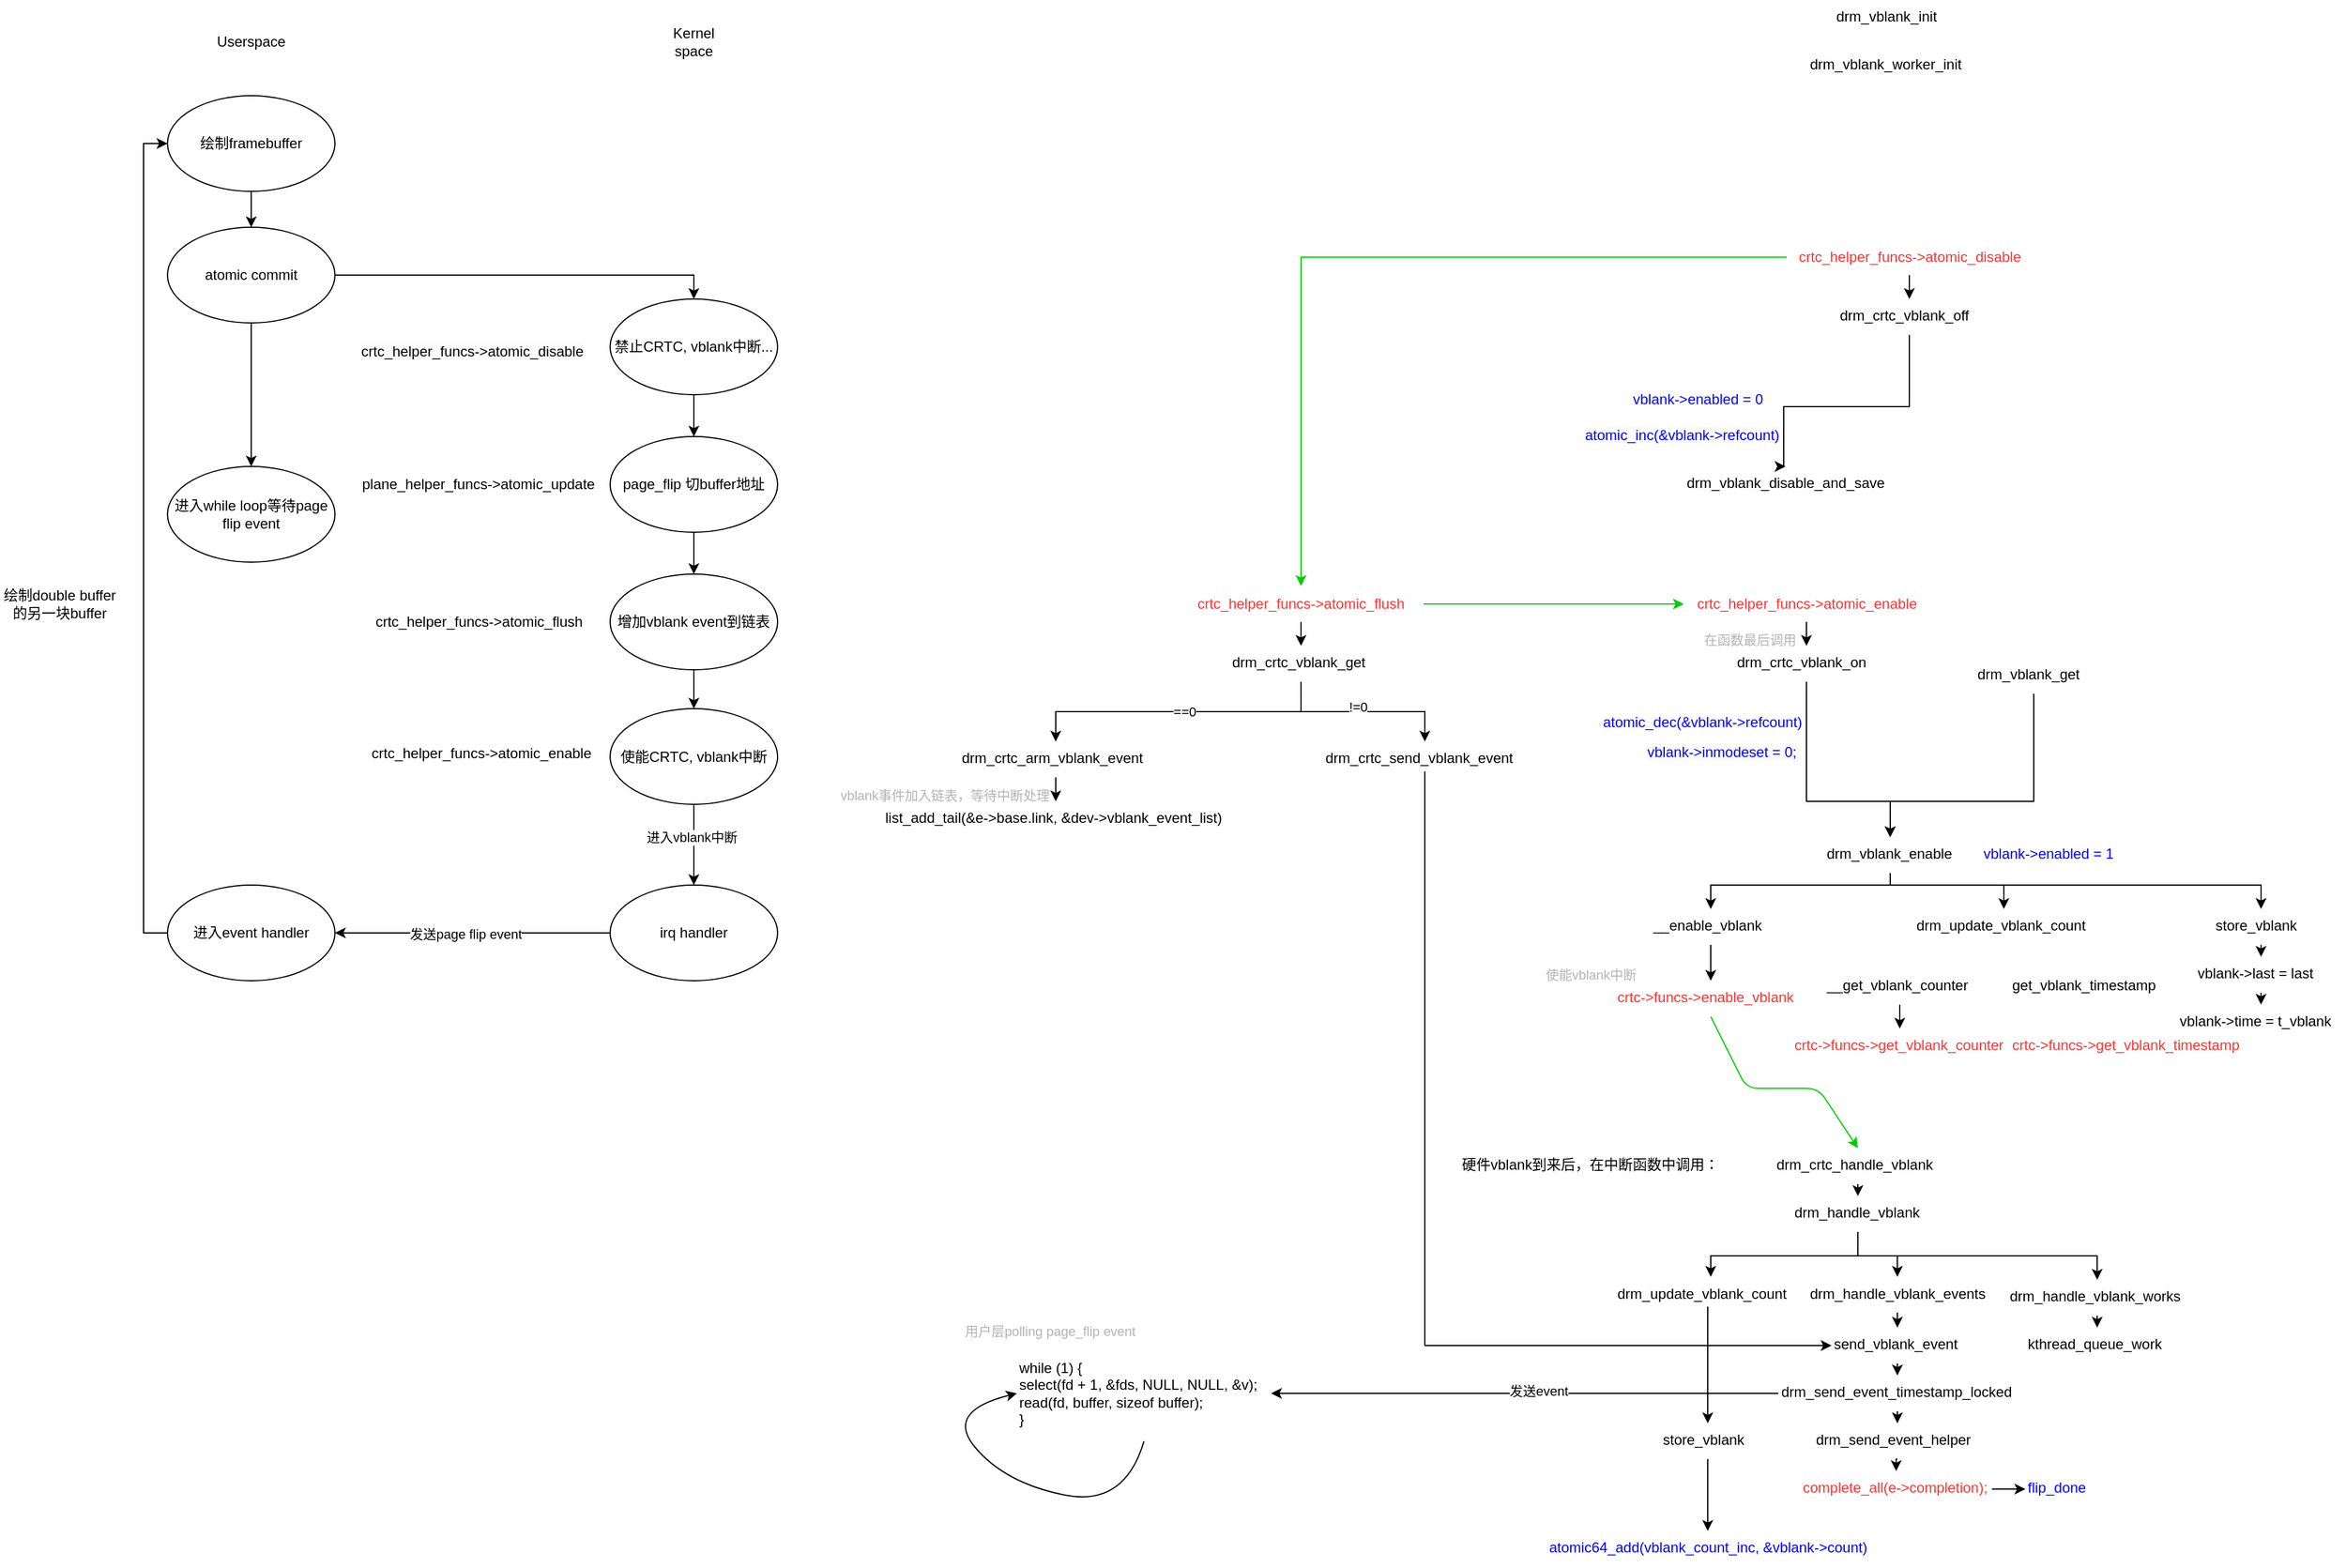 <mxfile version="24.7.16">
  <diagram name="第 1 页" id="HQs-CLED2X2MUGQiXkbR">
    <mxGraphModel dx="2906" dy="1802" grid="1" gridSize="10" guides="1" tooltips="1" connect="1" arrows="1" fold="1" page="1" pageScale="1" pageWidth="827" pageHeight="1169" math="0" shadow="0">
      <root>
        <mxCell id="0" />
        <mxCell id="1" parent="0" />
        <mxCell id="Lhvy_onTUj4dt_1nR8uf-40" style="edgeStyle=orthogonalEdgeStyle;rounded=0;orthogonalLoop=1;jettySize=auto;html=1;exitX=0.5;exitY=1;exitDx=0;exitDy=0;entryX=0.5;entryY=0;entryDx=0;entryDy=0;" parent="1" source="HEfscEinG6NMkhZ_wRlj-1" target="Lhvy_onTUj4dt_1nR8uf-39" edge="1">
          <mxGeometry relative="1" as="geometry">
            <Array as="points">
              <mxPoint x="406" y="-140" />
              <mxPoint x="301" y="-140" />
            </Array>
          </mxGeometry>
        </mxCell>
        <mxCell id="Cp54ddVQhLDNcRKYRIW8-45" style="edgeStyle=orthogonalEdgeStyle;rounded=0;orthogonalLoop=1;jettySize=auto;html=1;exitX=0;exitY=0.5;exitDx=0;exitDy=0;entryX=0.5;entryY=0;entryDx=0;entryDy=0;strokeColor=#00CC00;" parent="1" source="Cp54ddVQhLDNcRKYRIW8-46" target="Cp54ddVQhLDNcRKYRIW8-13" edge="1">
          <mxGeometry relative="1" as="geometry" />
        </mxCell>
        <mxCell id="HEfscEinG6NMkhZ_wRlj-1" value="drm_crtc_vblank_off" style="text;whiteSpace=wrap;html=1;" parent="1" vertex="1">
          <mxGeometry x="346" y="-230" width="120" height="30" as="geometry" />
        </mxCell>
        <mxCell id="HEfscEinG6NMkhZ_wRlj-2" value="drm_vblank_init" style="text;whiteSpace=wrap;html=1;" parent="1" vertex="1">
          <mxGeometry x="343" y="-480" width="100" height="30" as="geometry" />
        </mxCell>
        <mxCell id="Lhvy_onTUj4dt_1nR8uf-33" style="edgeStyle=orthogonalEdgeStyle;rounded=0;orthogonalLoop=1;jettySize=auto;html=1;exitX=0.5;exitY=1;exitDx=0;exitDy=0;entryX=0.5;entryY=0;entryDx=0;entryDy=0;" parent="1" source="HEfscEinG6NMkhZ_wRlj-4" target="Lhvy_onTUj4dt_1nR8uf-5" edge="1">
          <mxGeometry relative="1" as="geometry">
            <Array as="points">
              <mxPoint x="320" y="190" />
              <mxPoint x="390" y="190" />
            </Array>
          </mxGeometry>
        </mxCell>
        <mxCell id="HEfscEinG6NMkhZ_wRlj-4" value="drm_crtc_vblank_on" style="text;whiteSpace=wrap;html=1;" parent="1" vertex="1">
          <mxGeometry x="260" y="60" width="120" height="30" as="geometry" />
        </mxCell>
        <mxCell id="Lhvy_onTUj4dt_1nR8uf-4" style="edgeStyle=orthogonalEdgeStyle;rounded=0;orthogonalLoop=1;jettySize=auto;html=1;exitX=0.5;exitY=1;exitDx=0;exitDy=0;entryX=0.5;entryY=0;entryDx=0;entryDy=0;" parent="1" source="Lhvy_onTUj4dt_1nR8uf-1" target="Lhvy_onTUj4dt_1nR8uf-2" edge="1">
          <mxGeometry relative="1" as="geometry" />
        </mxCell>
        <mxCell id="Lhvy_onTUj4dt_1nR8uf-1" value="__enable_vblank" style="text;whiteSpace=wrap;html=1;" parent="1" vertex="1">
          <mxGeometry x="190" y="280" width="100" height="30" as="geometry" />
        </mxCell>
        <mxCell id="Lhvy_onTUj4dt_1nR8uf-2" value="&lt;font color=&quot;#ff3333&quot;&gt;crtc-&amp;gt;funcs-&amp;gt;enable_vblank&lt;/font&gt;" style="text;whiteSpace=wrap;html=1;" parent="1" vertex="1">
          <mxGeometry x="160" y="340" width="160" height="30" as="geometry" />
        </mxCell>
        <mxCell id="Lhvy_onTUj4dt_1nR8uf-6" style="edgeStyle=orthogonalEdgeStyle;rounded=0;orthogonalLoop=1;jettySize=auto;html=1;exitX=0.5;exitY=1;exitDx=0;exitDy=0;entryX=0.5;entryY=0;entryDx=0;entryDy=0;" parent="1" source="Lhvy_onTUj4dt_1nR8uf-5" target="Lhvy_onTUj4dt_1nR8uf-1" edge="1">
          <mxGeometry relative="1" as="geometry">
            <Array as="points">
              <mxPoint x="390" y="260" />
              <mxPoint x="240" y="260" />
            </Array>
          </mxGeometry>
        </mxCell>
        <mxCell id="Lhvy_onTUj4dt_1nR8uf-8" style="edgeStyle=orthogonalEdgeStyle;rounded=0;orthogonalLoop=1;jettySize=auto;html=1;exitX=0.5;exitY=1;exitDx=0;exitDy=0;entryX=0.5;entryY=0;entryDx=0;entryDy=0;" parent="1" source="Lhvy_onTUj4dt_1nR8uf-5" target="Lhvy_onTUj4dt_1nR8uf-7" edge="1">
          <mxGeometry relative="1" as="geometry">
            <Array as="points">
              <mxPoint x="390" y="260" />
              <mxPoint x="485" y="260" />
            </Array>
          </mxGeometry>
        </mxCell>
        <mxCell id="Lhvy_onTUj4dt_1nR8uf-18" style="edgeStyle=orthogonalEdgeStyle;rounded=0;orthogonalLoop=1;jettySize=auto;html=1;exitX=0.5;exitY=1;exitDx=0;exitDy=0;entryX=0.5;entryY=0;entryDx=0;entryDy=0;" parent="1" source="Lhvy_onTUj4dt_1nR8uf-5" target="Lhvy_onTUj4dt_1nR8uf-17" edge="1">
          <mxGeometry relative="1" as="geometry">
            <Array as="points">
              <mxPoint x="390" y="260" />
              <mxPoint x="700" y="260" />
            </Array>
          </mxGeometry>
        </mxCell>
        <mxCell id="Lhvy_onTUj4dt_1nR8uf-5" value="drm_vblank_enable" style="text;whiteSpace=wrap;html=1;" parent="1" vertex="1">
          <mxGeometry x="335" y="220" width="110" height="30" as="geometry" />
        </mxCell>
        <mxCell id="Lhvy_onTUj4dt_1nR8uf-7" value="drm_update_vblank_count" style="text;whiteSpace=wrap;html=1;" parent="1" vertex="1">
          <mxGeometry x="410" y="280" width="150" height="30" as="geometry" />
        </mxCell>
        <mxCell id="Lhvy_onTUj4dt_1nR8uf-12" style="edgeStyle=orthogonalEdgeStyle;rounded=0;orthogonalLoop=1;jettySize=auto;html=1;exitX=0.5;exitY=1;exitDx=0;exitDy=0;entryX=0.5;entryY=0;entryDx=0;entryDy=0;" parent="1" source="Lhvy_onTUj4dt_1nR8uf-9" target="Lhvy_onTUj4dt_1nR8uf-11" edge="1">
          <mxGeometry relative="1" as="geometry" />
        </mxCell>
        <mxCell id="Lhvy_onTUj4dt_1nR8uf-9" value="__get_vblank_counter" style="text;whiteSpace=wrap;html=1;" parent="1" vertex="1">
          <mxGeometry x="335" y="330" width="126" height="30" as="geometry" />
        </mxCell>
        <mxCell id="Lhvy_onTUj4dt_1nR8uf-11" value="&lt;font color=&quot;#ff3333&quot;&gt;crtc-&amp;gt;funcs-&amp;gt;get_vblank_counter&lt;/font&gt;" style="text;whiteSpace=wrap;html=1;" parent="1" vertex="1">
          <mxGeometry x="308" y="380" width="180" height="30" as="geometry" />
        </mxCell>
        <mxCell id="Lhvy_onTUj4dt_1nR8uf-13" value="get_vblank_timestamp" style="text;whiteSpace=wrap;html=1;" parent="1" vertex="1">
          <mxGeometry x="490" y="330" width="130" height="30" as="geometry" />
        </mxCell>
        <mxCell id="Lhvy_onTUj4dt_1nR8uf-15" value="&lt;font color=&quot;#ff3333&quot;&gt;crtc-&amp;gt;funcs-&amp;gt;get_vblank_timestamp&lt;/font&gt;" style="text;whiteSpace=wrap;html=1;" parent="1" vertex="1">
          <mxGeometry x="490" y="380" width="200" height="30" as="geometry" />
        </mxCell>
        <mxCell id="Lhvy_onTUj4dt_1nR8uf-24" style="edgeStyle=orthogonalEdgeStyle;rounded=0;orthogonalLoop=1;jettySize=auto;html=1;exitX=0.5;exitY=1;exitDx=0;exitDy=0;entryX=0.5;entryY=0;entryDx=0;entryDy=0;" parent="1" source="Lhvy_onTUj4dt_1nR8uf-17" target="Lhvy_onTUj4dt_1nR8uf-19" edge="1">
          <mxGeometry relative="1" as="geometry" />
        </mxCell>
        <mxCell id="Lhvy_onTUj4dt_1nR8uf-17" value="store_vblank" style="text;whiteSpace=wrap;html=1;" parent="1" vertex="1">
          <mxGeometry x="660" y="280" width="80" height="30" as="geometry" />
        </mxCell>
        <mxCell id="Lhvy_onTUj4dt_1nR8uf-25" style="edgeStyle=orthogonalEdgeStyle;rounded=0;orthogonalLoop=1;jettySize=auto;html=1;exitX=0.5;exitY=1;exitDx=0;exitDy=0;entryX=0.5;entryY=0;entryDx=0;entryDy=0;" parent="1" source="Lhvy_onTUj4dt_1nR8uf-19" target="Lhvy_onTUj4dt_1nR8uf-20" edge="1">
          <mxGeometry relative="1" as="geometry" />
        </mxCell>
        <mxCell id="Lhvy_onTUj4dt_1nR8uf-19" value="vblank-&gt;last = last" style="text;whiteSpace=wrap;html=1;" parent="1" vertex="1">
          <mxGeometry x="645" y="320" width="110" height="30" as="geometry" />
        </mxCell>
        <mxCell id="Lhvy_onTUj4dt_1nR8uf-20" value="vblank-&amp;gt;time = t_vblank" style="text;whiteSpace=wrap;html=1;" parent="1" vertex="1">
          <mxGeometry x="630" y="360" width="140" height="30" as="geometry" />
        </mxCell>
        <mxCell id="Lhvy_onTUj4dt_1nR8uf-36" style="edgeStyle=orthogonalEdgeStyle;rounded=0;orthogonalLoop=1;jettySize=auto;html=1;entryX=0.5;entryY=0;entryDx=0;entryDy=0;" parent="1" source="Lhvy_onTUj4dt_1nR8uf-22" target="Lhvy_onTUj4dt_1nR8uf-5" edge="1">
          <mxGeometry relative="1" as="geometry">
            <Array as="points">
              <mxPoint x="510" y="190" />
              <mxPoint x="390" y="190" />
            </Array>
          </mxGeometry>
        </mxCell>
        <mxCell id="Lhvy_onTUj4dt_1nR8uf-22" value="drm_vblank_get" style="text;whiteSpace=wrap;html=1;" parent="1" vertex="1">
          <mxGeometry x="461" y="70" width="100" height="30" as="geometry" />
        </mxCell>
        <mxCell id="Lhvy_onTUj4dt_1nR8uf-39" value="drm_vblank_disable_and_save" style="text;whiteSpace=wrap;html=1;" parent="1" vertex="1">
          <mxGeometry x="217.5" y="-90" width="170" height="30" as="geometry" />
        </mxCell>
        <mxCell id="Lhvy_onTUj4dt_1nR8uf-44" value="&lt;span style=&quot;color: rgb(0, 0, 255); font-family: Helvetica; font-size: 12px; font-style: normal; font-variant-ligatures: normal; font-variant-caps: normal; font-weight: 400; letter-spacing: normal; orphans: 2; text-align: center; text-indent: 0px; text-transform: none; widows: 2; word-spacing: 0px; -webkit-text-stroke-width: 0px; white-space: normal; background-color: rgb(251, 251, 251); text-decoration-thickness: initial; text-decoration-style: initial; text-decoration-color: initial; display: inline !important; float: none;&quot;&gt;vblank-&amp;gt;inmodeset = 0;&lt;/span&gt;" style="text;whiteSpace=wrap;html=1;" parent="1" vertex="1">
          <mxGeometry x="185" y="135" width="130" height="30" as="geometry" />
        </mxCell>
        <mxCell id="Lhvy_onTUj4dt_1nR8uf-60" style="edgeStyle=orthogonalEdgeStyle;rounded=0;orthogonalLoop=1;jettySize=auto;html=1;exitX=0.5;exitY=1;exitDx=0;exitDy=0;" parent="1" source="Lhvy_onTUj4dt_1nR8uf-46" target="Lhvy_onTUj4dt_1nR8uf-51" edge="1">
          <mxGeometry relative="1" as="geometry">
            <Array as="points">
              <mxPoint x="363" y="570" />
              <mxPoint x="240" y="570" />
            </Array>
          </mxGeometry>
        </mxCell>
        <mxCell id="Lhvy_onTUj4dt_1nR8uf-61" style="edgeStyle=orthogonalEdgeStyle;rounded=0;orthogonalLoop=1;jettySize=auto;html=1;exitX=0.5;exitY=1;exitDx=0;exitDy=0;entryX=0.5;entryY=0;entryDx=0;entryDy=0;" parent="1" source="Lhvy_onTUj4dt_1nR8uf-46" target="Lhvy_onTUj4dt_1nR8uf-52" edge="1">
          <mxGeometry relative="1" as="geometry" />
        </mxCell>
        <mxCell id="Lhvy_onTUj4dt_1nR8uf-62" style="edgeStyle=orthogonalEdgeStyle;rounded=0;orthogonalLoop=1;jettySize=auto;html=1;exitX=0.5;exitY=1;exitDx=0;exitDy=0;entryX=0.5;entryY=0;entryDx=0;entryDy=0;" parent="1" source="Lhvy_onTUj4dt_1nR8uf-46" target="Lhvy_onTUj4dt_1nR8uf-53" edge="1">
          <mxGeometry relative="1" as="geometry" />
        </mxCell>
        <mxCell id="Lhvy_onTUj4dt_1nR8uf-46" value="drm_handle_vblank" style="text;whiteSpace=wrap;html=1;" parent="1" vertex="1">
          <mxGeometry x="308" y="520" width="110" height="30" as="geometry" />
        </mxCell>
        <mxCell id="Lhvy_onTUj4dt_1nR8uf-59" style="edgeStyle=orthogonalEdgeStyle;rounded=0;orthogonalLoop=1;jettySize=auto;html=1;exitX=0.5;exitY=1;exitDx=0;exitDy=0;entryX=0.5;entryY=0;entryDx=0;entryDy=0;" parent="1" source="Lhvy_onTUj4dt_1nR8uf-47" target="Lhvy_onTUj4dt_1nR8uf-46" edge="1">
          <mxGeometry relative="1" as="geometry" />
        </mxCell>
        <mxCell id="Lhvy_onTUj4dt_1nR8uf-47" value="drm_crtc_handle_vblank" style="text;whiteSpace=wrap;html=1;" parent="1" vertex="1">
          <mxGeometry x="293" y="480" width="140" height="30" as="geometry" />
        </mxCell>
        <mxCell id="Lhvy_onTUj4dt_1nR8uf-48" value="硬件vblank到来后，在中断函数中调用：" style="text;whiteSpace=wrap;html=1;" parent="1" vertex="1">
          <mxGeometry x="30" y="480" width="220" height="30" as="geometry" />
        </mxCell>
        <mxCell id="Lhvy_onTUj4dt_1nR8uf-49" value="vblank-&amp;gt;enabled = 0" style="text;whiteSpace=wrap;html=1;fontColor=#0000FF;" parent="1" vertex="1">
          <mxGeometry x="173" y="-160" width="120" height="30" as="geometry" />
        </mxCell>
        <mxCell id="a2wnVY5ExP5OAnXWWHzz-3" style="edgeStyle=orthogonalEdgeStyle;rounded=0;orthogonalLoop=1;jettySize=auto;html=1;exitX=0.5;exitY=1;exitDx=0;exitDy=0;entryX=0.5;entryY=0;entryDx=0;entryDy=0;" edge="1" parent="1" source="Lhvy_onTUj4dt_1nR8uf-51" target="a2wnVY5ExP5OAnXWWHzz-1">
          <mxGeometry relative="1" as="geometry" />
        </mxCell>
        <mxCell id="Lhvy_onTUj4dt_1nR8uf-51" value="drm_update_vblank_count" style="text;whiteSpace=wrap;html=1;" parent="1" vertex="1">
          <mxGeometry x="160" y="587.5" width="155" height="25" as="geometry" />
        </mxCell>
        <mxCell id="Cp54ddVQhLDNcRKYRIW8-3" style="edgeStyle=orthogonalEdgeStyle;rounded=0;orthogonalLoop=1;jettySize=auto;html=1;exitX=0.5;exitY=1;exitDx=0;exitDy=0;entryX=0.5;entryY=0;entryDx=0;entryDy=0;" parent="1" source="Lhvy_onTUj4dt_1nR8uf-52" target="Lhvy_onTUj4dt_1nR8uf-54" edge="1">
          <mxGeometry relative="1" as="geometry" />
        </mxCell>
        <mxCell id="Lhvy_onTUj4dt_1nR8uf-52" value="drm_handle_vblank_events" style="text;whiteSpace=wrap;html=1;" parent="1" vertex="1">
          <mxGeometry x="321" y="587.5" width="150" height="30" as="geometry" />
        </mxCell>
        <mxCell id="Lhvy_onTUj4dt_1nR8uf-64" style="edgeStyle=orthogonalEdgeStyle;rounded=0;orthogonalLoop=1;jettySize=auto;html=1;exitX=0.5;exitY=1;exitDx=0;exitDy=0;entryX=0.5;entryY=0;entryDx=0;entryDy=0;" parent="1" source="Lhvy_onTUj4dt_1nR8uf-53" target="Lhvy_onTUj4dt_1nR8uf-55" edge="1">
          <mxGeometry relative="1" as="geometry" />
        </mxCell>
        <mxCell id="Lhvy_onTUj4dt_1nR8uf-53" value="drm_handle_vblank_works" style="text;whiteSpace=wrap;html=1;" parent="1" vertex="1">
          <mxGeometry x="488" y="590" width="150" height="30" as="geometry" />
        </mxCell>
        <mxCell id="Cp54ddVQhLDNcRKYRIW8-5" style="edgeStyle=orthogonalEdgeStyle;rounded=0;orthogonalLoop=1;jettySize=auto;html=1;exitX=0.5;exitY=1;exitDx=0;exitDy=0;entryX=0.5;entryY=0;entryDx=0;entryDy=0;" parent="1" source="Lhvy_onTUj4dt_1nR8uf-54" target="Cp54ddVQhLDNcRKYRIW8-4" edge="1">
          <mxGeometry relative="1" as="geometry" />
        </mxCell>
        <mxCell id="Lhvy_onTUj4dt_1nR8uf-54" value="send_vblank_event" style="text;whiteSpace=wrap;html=1;" parent="1" vertex="1">
          <mxGeometry x="341" y="630" width="110" height="30" as="geometry" />
        </mxCell>
        <mxCell id="Lhvy_onTUj4dt_1nR8uf-55" value="kthread_queue_work" style="text;whiteSpace=wrap;html=1;" parent="1" vertex="1">
          <mxGeometry x="503" y="630" width="120" height="30" as="geometry" />
        </mxCell>
        <mxCell id="Lhvy_onTUj4dt_1nR8uf-58" value="drm_vblank_worker_init" style="text;whiteSpace=wrap;html=1;" parent="1" vertex="1">
          <mxGeometry x="321" y="-440" width="140" height="30" as="geometry" />
        </mxCell>
        <mxCell id="Cp54ddVQhLDNcRKYRIW8-7" style="edgeStyle=orthogonalEdgeStyle;rounded=0;orthogonalLoop=1;jettySize=auto;html=1;exitX=0.5;exitY=1;exitDx=0;exitDy=0;entryX=0.5;entryY=0;entryDx=0;entryDy=0;" parent="1" source="Cp54ddVQhLDNcRKYRIW8-4" target="Cp54ddVQhLDNcRKYRIW8-6" edge="1">
          <mxGeometry relative="1" as="geometry" />
        </mxCell>
        <mxCell id="Cp54ddVQhLDNcRKYRIW8-49" style="edgeStyle=orthogonalEdgeStyle;rounded=0;orthogonalLoop=1;jettySize=auto;html=1;exitX=0;exitY=0.5;exitDx=0;exitDy=0;entryX=1;entryY=0.5;entryDx=0;entryDy=0;" parent="1" source="Cp54ddVQhLDNcRKYRIW8-4" target="Cp54ddVQhLDNcRKYRIW8-48" edge="1">
          <mxGeometry relative="1" as="geometry" />
        </mxCell>
        <mxCell id="Cp54ddVQhLDNcRKYRIW8-52" value="发送event" style="edgeLabel;html=1;align=center;verticalAlign=middle;resizable=0;points=[];" parent="Cp54ddVQhLDNcRKYRIW8-49" vertex="1" connectable="0">
          <mxGeometry x="-0.051" y="-2" relative="1" as="geometry">
            <mxPoint as="offset" />
          </mxGeometry>
        </mxCell>
        <mxCell id="Cp54ddVQhLDNcRKYRIW8-4" value="drm_send_event_timestamp_locked" style="text;whiteSpace=wrap;html=1;" parent="1" vertex="1">
          <mxGeometry x="296.5" y="670" width="199" height="30" as="geometry" />
        </mxCell>
        <mxCell id="Cp54ddVQhLDNcRKYRIW8-9" style="edgeStyle=orthogonalEdgeStyle;rounded=0;orthogonalLoop=1;jettySize=auto;html=1;exitX=0.5;exitY=1;exitDx=0;exitDy=0;entryX=0.5;entryY=0;entryDx=0;entryDy=0;" parent="1" source="Cp54ddVQhLDNcRKYRIW8-6" target="Cp54ddVQhLDNcRKYRIW8-8" edge="1">
          <mxGeometry relative="1" as="geometry" />
        </mxCell>
        <mxCell id="Cp54ddVQhLDNcRKYRIW8-6" value="drm_send_event_helper" style="text;whiteSpace=wrap;html=1;" parent="1" vertex="1">
          <mxGeometry x="326" y="710" width="140" height="30" as="geometry" />
        </mxCell>
        <mxCell id="Cp54ddVQhLDNcRKYRIW8-54" style="edgeStyle=orthogonalEdgeStyle;rounded=0;orthogonalLoop=1;jettySize=auto;html=1;exitX=1;exitY=0.5;exitDx=0;exitDy=0;entryX=0;entryY=0.5;entryDx=0;entryDy=0;" parent="1" source="Cp54ddVQhLDNcRKYRIW8-8" target="Cp54ddVQhLDNcRKYRIW8-53" edge="1">
          <mxGeometry relative="1" as="geometry" />
        </mxCell>
        <mxCell id="Cp54ddVQhLDNcRKYRIW8-8" value="&lt;font color=&quot;#ff3333&quot;&gt;complete_all(e-&amp;gt;completion);&lt;/font&gt;" style="text;whiteSpace=wrap;html=1;" parent="1" vertex="1">
          <mxGeometry x="315" y="750" width="160" height="30" as="geometry" />
        </mxCell>
        <mxCell id="Cp54ddVQhLDNcRKYRIW8-12" style="edgeStyle=orthogonalEdgeStyle;rounded=0;orthogonalLoop=1;jettySize=auto;html=1;exitX=0.5;exitY=1;exitDx=0;exitDy=0;entryX=0.5;entryY=0;entryDx=0;entryDy=0;" parent="1" source="Cp54ddVQhLDNcRKYRIW8-10" target="HEfscEinG6NMkhZ_wRlj-4" edge="1">
          <mxGeometry relative="1" as="geometry" />
        </mxCell>
        <mxCell id="Cp54ddVQhLDNcRKYRIW8-10" value="&lt;font color=&quot;#ff3333&quot;&gt;crtc_helper_funcs-&amp;gt;atomic_enable&lt;/font&gt;" style="text;html=1;align=center;verticalAlign=middle;whiteSpace=wrap;rounded=0;" parent="1" vertex="1">
          <mxGeometry x="217.5" y="10" width="205" height="30" as="geometry" />
        </mxCell>
        <mxCell id="Cp54ddVQhLDNcRKYRIW8-11" value="&lt;font color=&quot;#b3b3b3&quot; style=&quot;font-size: 11px;&quot;&gt;使能vblank中断&lt;/font&gt;" style="text;html=1;align=center;verticalAlign=middle;whiteSpace=wrap;rounded=0;" parent="1" vertex="1">
          <mxGeometry x="95" y="320" width="90" height="30" as="geometry" />
        </mxCell>
        <mxCell id="Cp54ddVQhLDNcRKYRIW8-18" style="edgeStyle=orthogonalEdgeStyle;rounded=0;orthogonalLoop=1;jettySize=auto;html=1;exitX=1;exitY=0.5;exitDx=0;exitDy=0;entryX=0;entryY=0.5;entryDx=0;entryDy=0;strokeColor=#00CC00;" parent="1" source="Cp54ddVQhLDNcRKYRIW8-13" target="Cp54ddVQhLDNcRKYRIW8-10" edge="1">
          <mxGeometry relative="1" as="geometry" />
        </mxCell>
        <mxCell id="Cp54ddVQhLDNcRKYRIW8-33" style="edgeStyle=orthogonalEdgeStyle;rounded=0;orthogonalLoop=1;jettySize=auto;html=1;exitX=0.5;exitY=1;exitDx=0;exitDy=0;entryX=0.5;entryY=0;entryDx=0;entryDy=0;" parent="1" source="Cp54ddVQhLDNcRKYRIW8-13" target="Cp54ddVQhLDNcRKYRIW8-32" edge="1">
          <mxGeometry relative="1" as="geometry" />
        </mxCell>
        <mxCell id="Cp54ddVQhLDNcRKYRIW8-13" value="&lt;font color=&quot;#ff3333&quot;&gt;crtc_helper_funcs-&amp;gt;atomic_flush&lt;/font&gt;" style="text;html=1;align=center;verticalAlign=middle;whiteSpace=wrap;rounded=0;" parent="1" vertex="1">
          <mxGeometry x="-205" y="10" width="205" height="30" as="geometry" />
        </mxCell>
        <mxCell id="Cp54ddVQhLDNcRKYRIW8-27" style="edgeStyle=orthogonalEdgeStyle;rounded=0;orthogonalLoop=1;jettySize=auto;html=1;exitX=0.5;exitY=1;exitDx=0;exitDy=0;entryX=0.5;entryY=0;entryDx=0;entryDy=0;" parent="1" source="Cp54ddVQhLDNcRKYRIW8-14" target="Cp54ddVQhLDNcRKYRIW8-26" edge="1">
          <mxGeometry relative="1" as="geometry" />
        </mxCell>
        <mxCell id="Cp54ddVQhLDNcRKYRIW8-14" value="drm_crtc_arm_vblank_event" style="text;whiteSpace=wrap;html=1;" parent="1" vertex="1">
          <mxGeometry x="-388.12" y="140" width="161.25" height="30" as="geometry" />
        </mxCell>
        <mxCell id="Cp54ddVQhLDNcRKYRIW8-15" value="&lt;font style=&quot;font-size: 11px;&quot; color=&quot;#b3b3b3&quot;&gt;在函数最后调用&lt;/font&gt;" style="text;html=1;align=center;verticalAlign=middle;whiteSpace=wrap;rounded=0;" parent="1" vertex="1">
          <mxGeometry x="217.5" y="40" width="110" height="30" as="geometry" />
        </mxCell>
        <mxCell id="Cp54ddVQhLDNcRKYRIW8-24" value="" style="curved=0;endArrow=classic;html=1;rounded=1;exitX=0.5;exitY=1;exitDx=0;exitDy=0;entryX=0.5;entryY=0;entryDx=0;entryDy=0;fontColor=#FF0000;labelBackgroundColor=#FFFFFF;labelBorderColor=none;textShadow=0;strokeColor=#00CC00;" parent="1" source="Lhvy_onTUj4dt_1nR8uf-2" target="Lhvy_onTUj4dt_1nR8uf-47" edge="1">
          <mxGeometry width="50" height="50" relative="1" as="geometry">
            <mxPoint x="350" y="330" as="sourcePoint" />
            <mxPoint x="400" y="280" as="targetPoint" />
            <Array as="points">
              <mxPoint x="270" y="430" />
              <mxPoint x="290" y="430" />
              <mxPoint x="330" y="430" />
            </Array>
          </mxGeometry>
        </mxCell>
        <mxCell id="Cp54ddVQhLDNcRKYRIW8-26" value="list_add_tail(&amp;e-&gt;base.link, &amp;dev-&gt;vblank_event_list)" style="text;whiteSpace=wrap;html=1;" parent="1" vertex="1">
          <mxGeometry x="-452.49" y="190" width="290" height="30" as="geometry" />
        </mxCell>
        <mxCell id="Cp54ddVQhLDNcRKYRIW8-28" value="&lt;font color=&quot;#b3b3b3&quot; style=&quot;font-size: 11px;&quot;&gt;vblank事件加入链表，等待中断处理&lt;/font&gt;" style="text;html=1;align=center;verticalAlign=middle;whiteSpace=wrap;rounded=0;" parent="1" vertex="1">
          <mxGeometry x="-510" y="170" width="220" height="30" as="geometry" />
        </mxCell>
        <mxCell id="Cp54ddVQhLDNcRKYRIW8-31" style="edgeStyle=orthogonalEdgeStyle;rounded=0;orthogonalLoop=1;jettySize=auto;html=1;exitX=0.5;exitY=1;exitDx=0;exitDy=0;entryX=0;entryY=0.5;entryDx=0;entryDy=0;" parent="1" source="Cp54ddVQhLDNcRKYRIW8-29" target="Lhvy_onTUj4dt_1nR8uf-54" edge="1">
          <mxGeometry relative="1" as="geometry" />
        </mxCell>
        <mxCell id="Cp54ddVQhLDNcRKYRIW8-29" value="drm_crtc_send_vblank_event" style="text;whiteSpace=wrap;html=1;" parent="1" vertex="1">
          <mxGeometry x="-84" y="140" width="170" height="25" as="geometry" />
        </mxCell>
        <mxCell id="Cp54ddVQhLDNcRKYRIW8-34" style="edgeStyle=orthogonalEdgeStyle;rounded=0;orthogonalLoop=1;jettySize=auto;html=1;exitX=0.5;exitY=1;exitDx=0;exitDy=0;entryX=0.5;entryY=0;entryDx=0;entryDy=0;" parent="1" source="Cp54ddVQhLDNcRKYRIW8-32" target="Cp54ddVQhLDNcRKYRIW8-14" edge="1">
          <mxGeometry relative="1" as="geometry" />
        </mxCell>
        <mxCell id="Cp54ddVQhLDNcRKYRIW8-37" value="==0" style="edgeLabel;html=1;align=center;verticalAlign=middle;resizable=0;points=[];" parent="Cp54ddVQhLDNcRKYRIW8-34" vertex="1" connectable="0">
          <mxGeometry x="-0.04" relative="1" as="geometry">
            <mxPoint as="offset" />
          </mxGeometry>
        </mxCell>
        <mxCell id="Cp54ddVQhLDNcRKYRIW8-40" style="edgeStyle=orthogonalEdgeStyle;rounded=0;orthogonalLoop=1;jettySize=auto;html=1;exitX=0.5;exitY=1;exitDx=0;exitDy=0;entryX=0.5;entryY=0;entryDx=0;entryDy=0;" parent="1" source="Cp54ddVQhLDNcRKYRIW8-32" target="Cp54ddVQhLDNcRKYRIW8-29" edge="1">
          <mxGeometry relative="1" as="geometry" />
        </mxCell>
        <mxCell id="Cp54ddVQhLDNcRKYRIW8-41" value="!=0" style="edgeLabel;html=1;align=center;verticalAlign=middle;resizable=0;points=[];" parent="Cp54ddVQhLDNcRKYRIW8-40" vertex="1" connectable="0">
          <mxGeometry x="-0.056" y="4" relative="1" as="geometry">
            <mxPoint as="offset" />
          </mxGeometry>
        </mxCell>
        <mxCell id="Cp54ddVQhLDNcRKYRIW8-32" value="drm_crtc_vblank_get" style="text;whiteSpace=wrap;html=1;" parent="1" vertex="1">
          <mxGeometry x="-162.49" y="60" width="120" height="30" as="geometry" />
        </mxCell>
        <mxCell id="Cp54ddVQhLDNcRKYRIW8-42" value="vblank-&amp;gt;enabled = 1" style="text;whiteSpace=wrap;html=1;fontColor=#0000FF;" parent="1" vertex="1">
          <mxGeometry x="466" y="220" width="120" height="30" as="geometry" />
        </mxCell>
        <mxCell id="Cp54ddVQhLDNcRKYRIW8-43" value="&lt;font color=&quot;#0000ff&quot;&gt;atomic_dec(&amp;amp;vblank-&amp;gt;refcount)&lt;/font&gt;" style="text;whiteSpace=wrap;html=1;" parent="1" vertex="1">
          <mxGeometry x="147.5" y="110" width="180" height="30" as="geometry" />
        </mxCell>
        <mxCell id="Cp54ddVQhLDNcRKYRIW8-44" value="&lt;span style=&quot;color: rgb(0, 0, 255); font-family: Helvetica; font-size: 12px; font-style: normal; font-variant-ligatures: normal; font-variant-caps: normal; font-weight: 400; letter-spacing: normal; orphans: 2; text-align: left; text-indent: 0px; text-transform: none; widows: 2; word-spacing: 0px; -webkit-text-stroke-width: 0px; white-space: normal; background-color: rgb(251, 251, 251); text-decoration-thickness: initial; text-decoration-style: initial; text-decoration-color: initial; display: inline !important; float: none;&quot;&gt;atomic_inc(&amp;amp;vblank-&amp;gt;refcount)&lt;/span&gt;" style="text;whiteSpace=wrap;html=1;" parent="1" vertex="1">
          <mxGeometry x="133" y="-130" width="167" height="30" as="geometry" />
        </mxCell>
        <mxCell id="Cp54ddVQhLDNcRKYRIW8-47" style="edgeStyle=orthogonalEdgeStyle;rounded=0;orthogonalLoop=1;jettySize=auto;html=1;exitX=0.5;exitY=1;exitDx=0;exitDy=0;entryX=0.5;entryY=0;entryDx=0;entryDy=0;" parent="1" source="Cp54ddVQhLDNcRKYRIW8-46" target="HEfscEinG6NMkhZ_wRlj-1" edge="1">
          <mxGeometry relative="1" as="geometry" />
        </mxCell>
        <mxCell id="Cp54ddVQhLDNcRKYRIW8-46" value="&lt;font color=&quot;#ff3333&quot;&gt;crtc_helper_funcs-&amp;gt;atomic_disable&lt;/font&gt;" style="text;html=1;align=center;verticalAlign=middle;whiteSpace=wrap;rounded=0;" parent="1" vertex="1">
          <mxGeometry x="303.5" y="-280" width="205" height="30" as="geometry" />
        </mxCell>
        <mxCell id="Cp54ddVQhLDNcRKYRIW8-48" value="while (1) {&lt;br&gt;select(fd + 1, &amp;amp;fds, NULL, NULL, &amp;amp;v);&lt;br&gt;read(fd, buffer, sizeof buffer);&lt;div&gt;}&lt;/div&gt;" style="text;html=1;align=left;verticalAlign=middle;whiteSpace=wrap;rounded=0;" parent="1" vertex="1">
          <mxGeometry x="-340" y="645" width="212.49" height="80" as="geometry" />
        </mxCell>
        <mxCell id="Cp54ddVQhLDNcRKYRIW8-50" value="" style="curved=1;endArrow=classic;html=1;rounded=0;exitX=0.5;exitY=1;exitDx=0;exitDy=0;entryX=0;entryY=0.5;entryDx=0;entryDy=0;" parent="1" source="Cp54ddVQhLDNcRKYRIW8-48" target="Cp54ddVQhLDNcRKYRIW8-48" edge="1">
          <mxGeometry width="50" height="50" relative="1" as="geometry">
            <mxPoint x="-240" y="790" as="sourcePoint" />
            <mxPoint x="-190" y="740" as="targetPoint" />
            <Array as="points">
              <mxPoint x="-250" y="780" />
              <mxPoint x="-350" y="760" />
              <mxPoint x="-400" y="700" />
            </Array>
          </mxGeometry>
        </mxCell>
        <mxCell id="Cp54ddVQhLDNcRKYRIW8-51" value="&lt;font color=&quot;#b3b3b3&quot; style=&quot;font-size: 11px;&quot;&gt;用户层polling page_flip event&lt;/font&gt;" style="text;html=1;align=center;verticalAlign=middle;whiteSpace=wrap;rounded=0;" parent="1" vertex="1">
          <mxGeometry x="-396.87" y="617.5" width="170" height="30" as="geometry" />
        </mxCell>
        <mxCell id="Cp54ddVQhLDNcRKYRIW8-53" value="flip_done" style="text;whiteSpace=wrap;html=1;fontColor=#0000FF;" parent="1" vertex="1">
          <mxGeometry x="503" y="750" width="55" height="30" as="geometry" />
        </mxCell>
        <mxCell id="Cp54ddVQhLDNcRKYRIW8-61" style="edgeStyle=orthogonalEdgeStyle;rounded=0;orthogonalLoop=1;jettySize=auto;html=1;exitX=0.5;exitY=1;exitDx=0;exitDy=0;entryX=0.5;entryY=0;entryDx=0;entryDy=0;" parent="1" source="Cp54ddVQhLDNcRKYRIW8-55" target="Cp54ddVQhLDNcRKYRIW8-60" edge="1">
          <mxGeometry relative="1" as="geometry" />
        </mxCell>
        <mxCell id="Cp54ddVQhLDNcRKYRIW8-55" value="page_flip 切buffer地址" style="ellipse;whiteSpace=wrap;html=1;" parent="1" vertex="1">
          <mxGeometry x="-680" y="-115" width="140" height="80" as="geometry" />
        </mxCell>
        <mxCell id="Cp54ddVQhLDNcRKYRIW8-56" value="plane_helper_funcs-&amp;gt;atomic_update" style="text;html=1;align=center;verticalAlign=middle;whiteSpace=wrap;rounded=0;" parent="1" vertex="1">
          <mxGeometry x="-900" y="-90" width="220" height="30" as="geometry" />
        </mxCell>
        <mxCell id="Cp54ddVQhLDNcRKYRIW8-59" value="" style="edgeStyle=orthogonalEdgeStyle;rounded=0;orthogonalLoop=1;jettySize=auto;html=1;" parent="1" source="Cp54ddVQhLDNcRKYRIW8-57" target="Cp54ddVQhLDNcRKYRIW8-55" edge="1">
          <mxGeometry relative="1" as="geometry" />
        </mxCell>
        <mxCell id="Cp54ddVQhLDNcRKYRIW8-57" value="禁止CRTC, vblank中断..." style="ellipse;whiteSpace=wrap;html=1;" parent="1" vertex="1">
          <mxGeometry x="-680" y="-230" width="140" height="80" as="geometry" />
        </mxCell>
        <mxCell id="Cp54ddVQhLDNcRKYRIW8-58" value="&lt;span style=&quot;font-family: Helvetica; font-size: 12px; font-style: normal; font-variant-ligatures: normal; font-variant-caps: normal; font-weight: 400; letter-spacing: normal; orphans: 2; text-align: center; text-indent: 0px; text-transform: none; widows: 2; word-spacing: 0px; -webkit-text-stroke-width: 0px; white-space: normal; background-color: rgb(251, 251, 251); text-decoration-thickness: initial; text-decoration-style: initial; text-decoration-color: initial; float: none; display: inline !important;&quot;&gt;crtc_helper_funcs-&amp;gt;atomic_disable&lt;/span&gt;" style="text;whiteSpace=wrap;html=1;" parent="1" vertex="1">
          <mxGeometry x="-890" y="-200" width="190" height="40" as="geometry" />
        </mxCell>
        <mxCell id="Cp54ddVQhLDNcRKYRIW8-65" style="edgeStyle=orthogonalEdgeStyle;rounded=0;orthogonalLoop=1;jettySize=auto;html=1;exitX=0.5;exitY=1;exitDx=0;exitDy=0;entryX=0.5;entryY=0;entryDx=0;entryDy=0;" parent="1" source="Cp54ddVQhLDNcRKYRIW8-60" target="Cp54ddVQhLDNcRKYRIW8-64" edge="1">
          <mxGeometry relative="1" as="geometry" />
        </mxCell>
        <mxCell id="Cp54ddVQhLDNcRKYRIW8-60" value="增加vblank event到链表" style="ellipse;whiteSpace=wrap;html=1;" parent="1" vertex="1">
          <mxGeometry x="-680" width="140" height="80" as="geometry" />
        </mxCell>
        <mxCell id="Cp54ddVQhLDNcRKYRIW8-62" value="crtc_helper_funcs-&amp;gt;atomic_flush" style="text;html=1;align=center;verticalAlign=middle;whiteSpace=wrap;rounded=0;" parent="1" vertex="1">
          <mxGeometry x="-892.5" y="25" width="205" height="30" as="geometry" />
        </mxCell>
        <mxCell id="Cp54ddVQhLDNcRKYRIW8-63" value="crtc_helper_funcs-&amp;gt;atomic_enable" style="text;html=1;align=center;verticalAlign=middle;whiteSpace=wrap;rounded=0;" parent="1" vertex="1">
          <mxGeometry x="-890" y="135" width="205" height="30" as="geometry" />
        </mxCell>
        <mxCell id="Cp54ddVQhLDNcRKYRIW8-69" style="edgeStyle=orthogonalEdgeStyle;rounded=0;orthogonalLoop=1;jettySize=auto;html=1;exitX=0.5;exitY=1;exitDx=0;exitDy=0;entryX=0.5;entryY=0;entryDx=0;entryDy=0;" parent="1" source="Cp54ddVQhLDNcRKYRIW8-64" target="Cp54ddVQhLDNcRKYRIW8-68" edge="1">
          <mxGeometry relative="1" as="geometry" />
        </mxCell>
        <mxCell id="Cp54ddVQhLDNcRKYRIW8-70" value="进入vblank中断" style="edgeLabel;html=1;align=center;verticalAlign=middle;resizable=0;points=[];" parent="Cp54ddVQhLDNcRKYRIW8-69" vertex="1" connectable="0">
          <mxGeometry x="-0.197" y="-2" relative="1" as="geometry">
            <mxPoint as="offset" />
          </mxGeometry>
        </mxCell>
        <mxCell id="Cp54ddVQhLDNcRKYRIW8-64" value="使能CRTC, vblank中断" style="ellipse;whiteSpace=wrap;html=1;" parent="1" vertex="1">
          <mxGeometry x="-680" y="112.5" width="140" height="80" as="geometry" />
        </mxCell>
        <mxCell id="Cp54ddVQhLDNcRKYRIW8-78" value="" style="edgeStyle=orthogonalEdgeStyle;rounded=0;orthogonalLoop=1;jettySize=auto;html=1;" parent="1" source="Cp54ddVQhLDNcRKYRIW8-68" target="Cp54ddVQhLDNcRKYRIW8-77" edge="1">
          <mxGeometry relative="1" as="geometry" />
        </mxCell>
        <mxCell id="Cp54ddVQhLDNcRKYRIW8-79" value="发送page flip event" style="edgeLabel;html=1;align=center;verticalAlign=middle;resizable=0;points=[];" parent="Cp54ddVQhLDNcRKYRIW8-78" vertex="1" connectable="0">
          <mxGeometry x="0.058" y="1" relative="1" as="geometry">
            <mxPoint as="offset" />
          </mxGeometry>
        </mxCell>
        <mxCell id="Cp54ddVQhLDNcRKYRIW8-68" value="irq handler" style="ellipse;whiteSpace=wrap;html=1;" parent="1" vertex="1">
          <mxGeometry x="-680" y="260" width="140" height="80" as="geometry" />
        </mxCell>
        <mxCell id="Cp54ddVQhLDNcRKYRIW8-86" style="edgeStyle=orthogonalEdgeStyle;rounded=0;orthogonalLoop=1;jettySize=auto;html=1;exitX=0.5;exitY=1;exitDx=0;exitDy=0;entryX=0.5;entryY=0;entryDx=0;entryDy=0;" parent="1" source="Cp54ddVQhLDNcRKYRIW8-71" target="Cp54ddVQhLDNcRKYRIW8-84" edge="1">
          <mxGeometry relative="1" as="geometry" />
        </mxCell>
        <mxCell id="Cp54ddVQhLDNcRKYRIW8-71" value="绘制framebuffer" style="ellipse;whiteSpace=wrap;html=1;" parent="1" vertex="1">
          <mxGeometry x="-1050" y="-400" width="140" height="80" as="geometry" />
        </mxCell>
        <mxCell id="Cp54ddVQhLDNcRKYRIW8-72" value="进入while loop等待page flip event" style="ellipse;whiteSpace=wrap;html=1;" parent="1" vertex="1">
          <mxGeometry x="-1050" y="-90" width="140" height="80" as="geometry" />
        </mxCell>
        <mxCell id="Cp54ddVQhLDNcRKYRIW8-74" value="Userspace" style="text;html=1;align=center;verticalAlign=middle;whiteSpace=wrap;rounded=0;" parent="1" vertex="1">
          <mxGeometry x="-1010" y="-460" width="60" height="30" as="geometry" />
        </mxCell>
        <mxCell id="Cp54ddVQhLDNcRKYRIW8-76" value="Kernel space" style="text;html=1;align=center;verticalAlign=middle;whiteSpace=wrap;rounded=0;" parent="1" vertex="1">
          <mxGeometry x="-640" y="-460" width="60" height="30" as="geometry" />
        </mxCell>
        <mxCell id="Cp54ddVQhLDNcRKYRIW8-80" style="edgeStyle=orthogonalEdgeStyle;rounded=0;orthogonalLoop=1;jettySize=auto;html=1;exitX=0;exitY=0.5;exitDx=0;exitDy=0;entryX=0;entryY=0.5;entryDx=0;entryDy=0;" parent="1" source="Cp54ddVQhLDNcRKYRIW8-77" target="Cp54ddVQhLDNcRKYRIW8-71" edge="1">
          <mxGeometry relative="1" as="geometry" />
        </mxCell>
        <mxCell id="Cp54ddVQhLDNcRKYRIW8-77" value="进入event handler" style="ellipse;whiteSpace=wrap;html=1;" parent="1" vertex="1">
          <mxGeometry x="-1050" y="260" width="140" height="80" as="geometry" />
        </mxCell>
        <mxCell id="Cp54ddVQhLDNcRKYRIW8-82" value="绘制double buffer的另一块buffer" style="text;html=1;align=center;verticalAlign=middle;whiteSpace=wrap;rounded=0;" parent="1" vertex="1">
          <mxGeometry x="-1190" y="10" width="100" height="30" as="geometry" />
        </mxCell>
        <mxCell id="Cp54ddVQhLDNcRKYRIW8-85" style="edgeStyle=orthogonalEdgeStyle;rounded=0;orthogonalLoop=1;jettySize=auto;html=1;entryX=0.5;entryY=0;entryDx=0;entryDy=0;" parent="1" source="Cp54ddVQhLDNcRKYRIW8-84" target="Cp54ddVQhLDNcRKYRIW8-57" edge="1">
          <mxGeometry relative="1" as="geometry" />
        </mxCell>
        <mxCell id="Cp54ddVQhLDNcRKYRIW8-87" style="edgeStyle=orthogonalEdgeStyle;rounded=0;orthogonalLoop=1;jettySize=auto;html=1;exitX=0.5;exitY=1;exitDx=0;exitDy=0;entryX=0.5;entryY=0;entryDx=0;entryDy=0;" parent="1" source="Cp54ddVQhLDNcRKYRIW8-84" target="Cp54ddVQhLDNcRKYRIW8-72" edge="1">
          <mxGeometry relative="1" as="geometry" />
        </mxCell>
        <mxCell id="Cp54ddVQhLDNcRKYRIW8-84" value="atomic commit" style="ellipse;whiteSpace=wrap;html=1;" parent="1" vertex="1">
          <mxGeometry x="-1050" y="-290" width="140" height="80" as="geometry" />
        </mxCell>
        <mxCell id="a2wnVY5ExP5OAnXWWHzz-5" style="edgeStyle=orthogonalEdgeStyle;rounded=0;orthogonalLoop=1;jettySize=auto;html=1;exitX=0.5;exitY=1;exitDx=0;exitDy=0;entryX=0.5;entryY=0;entryDx=0;entryDy=0;" edge="1" parent="1" source="a2wnVY5ExP5OAnXWWHzz-1" target="a2wnVY5ExP5OAnXWWHzz-4">
          <mxGeometry relative="1" as="geometry" />
        </mxCell>
        <mxCell id="a2wnVY5ExP5OAnXWWHzz-1" value="store_vblank" style="text;whiteSpace=wrap;html=1;" vertex="1" parent="1">
          <mxGeometry x="197.5" y="710" width="80" height="30" as="geometry" />
        </mxCell>
        <mxCell id="a2wnVY5ExP5OAnXWWHzz-4" value="atomic64_add(vblank_count_inc, &amp;amp;vblank-&amp;gt;count)" style="text;whiteSpace=wrap;html=1;fontColor=#0000FF;" vertex="1" parent="1">
          <mxGeometry x="102.5" y="800" width="270" height="30" as="geometry" />
        </mxCell>
      </root>
    </mxGraphModel>
  </diagram>
</mxfile>
